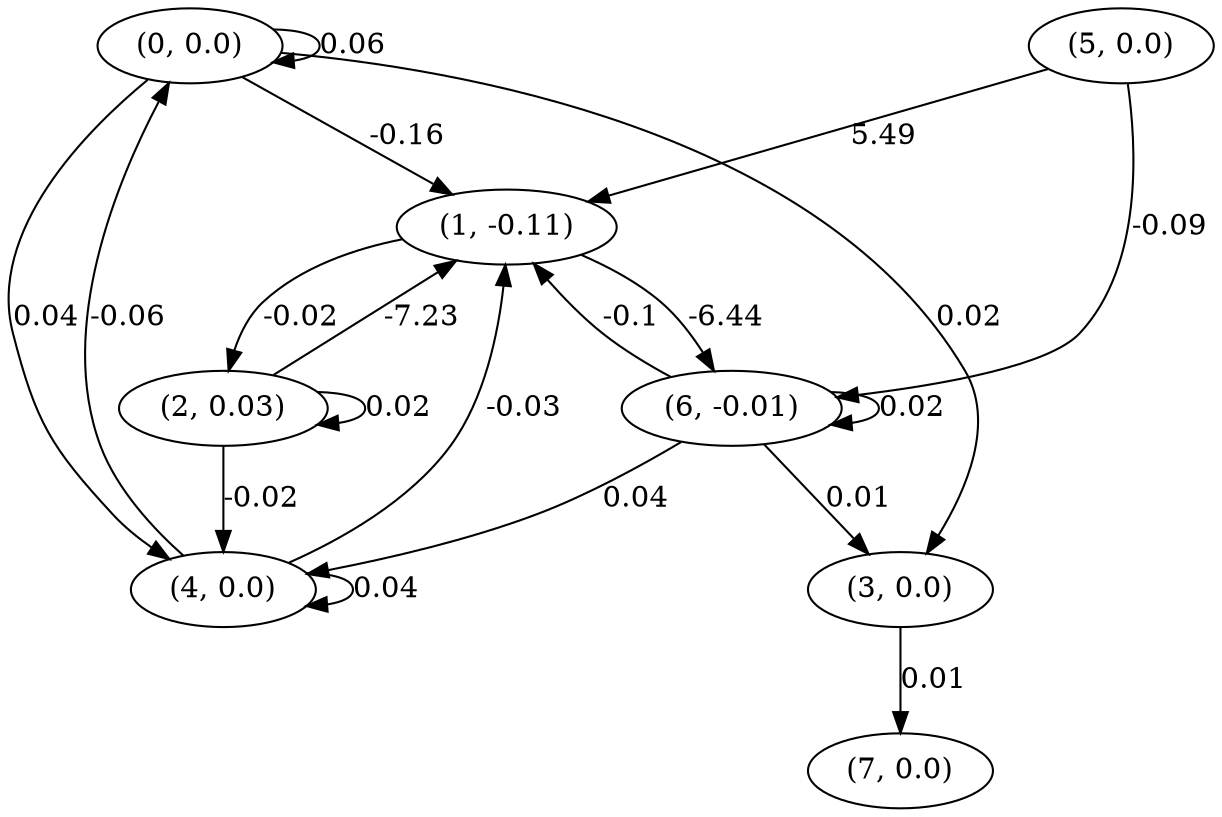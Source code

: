 digraph {
    0 [ label = "(0, 0.0)" ]
    1 [ label = "(1, -0.11)" ]
    2 [ label = "(2, 0.03)" ]
    3 [ label = "(3, 0.0)" ]
    4 [ label = "(4, 0.0)" ]
    5 [ label = "(5, 0.0)" ]
    6 [ label = "(6, -0.01)" ]
    7 [ label = "(7, 0.0)" ]
    0 -> 0 [ label = "0.06" ]
    2 -> 2 [ label = "0.02" ]
    4 -> 4 [ label = "0.04" ]
    6 -> 6 [ label = "0.02" ]
    4 -> 0 [ label = "-0.06" ]
    0 -> 1 [ label = "-0.16" ]
    2 -> 1 [ label = "-7.23" ]
    4 -> 1 [ label = "-0.03" ]
    5 -> 1 [ label = "5.49" ]
    6 -> 1 [ label = "-0.1" ]
    1 -> 2 [ label = "-0.02" ]
    0 -> 3 [ label = "0.02" ]
    6 -> 3 [ label = "0.01" ]
    0 -> 4 [ label = "0.04" ]
    2 -> 4 [ label = "-0.02" ]
    6 -> 4 [ label = "0.04" ]
    1 -> 6 [ label = "-6.44" ]
    5 -> 6 [ label = "-0.09" ]
    3 -> 7 [ label = "0.01" ]
}

